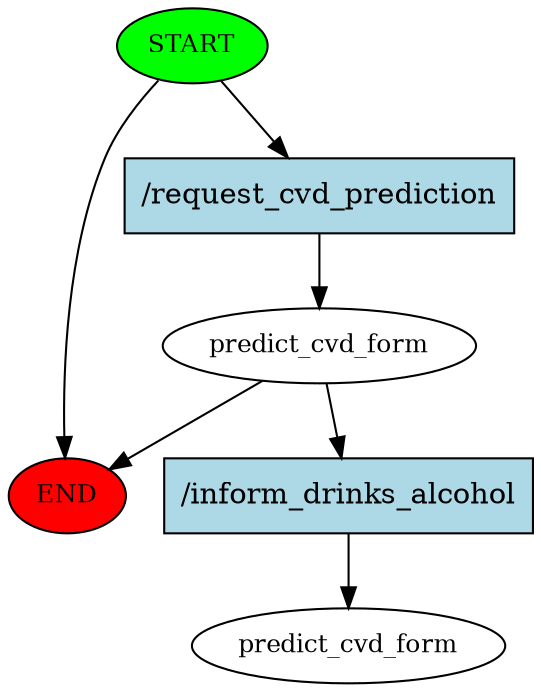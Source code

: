 digraph  {
0 [class="start active", fillcolor=green, fontsize=12, label=START, style=filled];
"-1" [class=end, fillcolor=red, fontsize=12, label=END, style=filled];
1 [class=active, fontsize=12, label=predict_cvd_form];
3 [class="dashed active", fontsize=12, label=predict_cvd_form];
4 [class="intent active", fillcolor=lightblue, label="/request_cvd_prediction", shape=rect, style=filled];
5 [class="intent active", fillcolor=lightblue, label="/inform_drinks_alcohol", shape=rect, style=filled];
0 -> "-1"  [class="", key=NONE, label=""];
0 -> 4  [class=active, key=0];
1 -> "-1"  [class="", key=NONE, label=""];
1 -> 5  [class=active, key=0];
4 -> 1  [class=active, key=0];
5 -> 3  [class=active, key=0];
}
